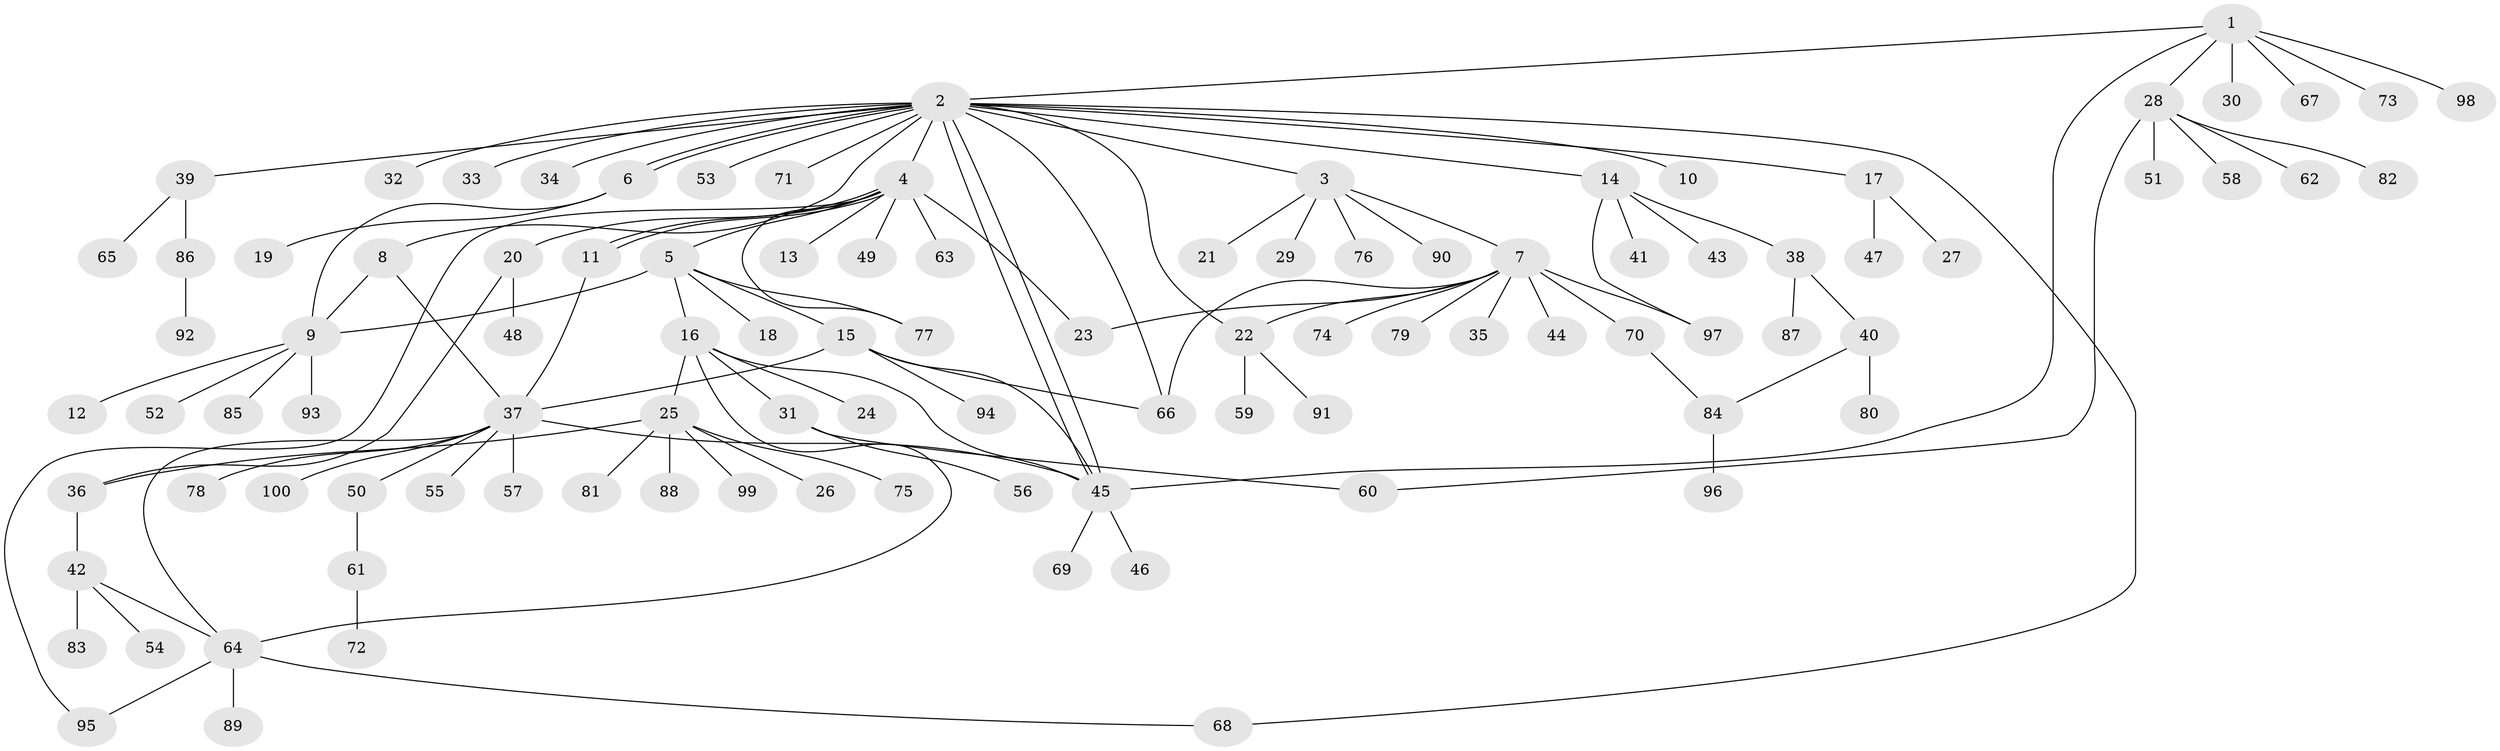 // Generated by graph-tools (version 1.1) at 2025/11/02/27/25 16:11:10]
// undirected, 100 vertices, 123 edges
graph export_dot {
graph [start="1"]
  node [color=gray90,style=filled];
  1;
  2;
  3;
  4;
  5;
  6;
  7;
  8;
  9;
  10;
  11;
  12;
  13;
  14;
  15;
  16;
  17;
  18;
  19;
  20;
  21;
  22;
  23;
  24;
  25;
  26;
  27;
  28;
  29;
  30;
  31;
  32;
  33;
  34;
  35;
  36;
  37;
  38;
  39;
  40;
  41;
  42;
  43;
  44;
  45;
  46;
  47;
  48;
  49;
  50;
  51;
  52;
  53;
  54;
  55;
  56;
  57;
  58;
  59;
  60;
  61;
  62;
  63;
  64;
  65;
  66;
  67;
  68;
  69;
  70;
  71;
  72;
  73;
  74;
  75;
  76;
  77;
  78;
  79;
  80;
  81;
  82;
  83;
  84;
  85;
  86;
  87;
  88;
  89;
  90;
  91;
  92;
  93;
  94;
  95;
  96;
  97;
  98;
  99;
  100;
  1 -- 2;
  1 -- 28;
  1 -- 30;
  1 -- 45;
  1 -- 67;
  1 -- 73;
  1 -- 98;
  2 -- 3;
  2 -- 4;
  2 -- 6;
  2 -- 6;
  2 -- 8;
  2 -- 10;
  2 -- 14;
  2 -- 17;
  2 -- 22;
  2 -- 32;
  2 -- 33;
  2 -- 34;
  2 -- 39;
  2 -- 45;
  2 -- 45;
  2 -- 53;
  2 -- 66;
  2 -- 68;
  2 -- 71;
  3 -- 7;
  3 -- 21;
  3 -- 29;
  3 -- 76;
  3 -- 90;
  4 -- 5;
  4 -- 11;
  4 -- 11;
  4 -- 13;
  4 -- 20;
  4 -- 23;
  4 -- 49;
  4 -- 63;
  4 -- 77;
  4 -- 95;
  5 -- 9;
  5 -- 15;
  5 -- 16;
  5 -- 18;
  5 -- 77;
  6 -- 9;
  6 -- 19;
  7 -- 22;
  7 -- 23;
  7 -- 35;
  7 -- 44;
  7 -- 66;
  7 -- 70;
  7 -- 74;
  7 -- 79;
  7 -- 97;
  8 -- 9;
  8 -- 37;
  9 -- 12;
  9 -- 52;
  9 -- 85;
  9 -- 93;
  11 -- 37;
  14 -- 38;
  14 -- 41;
  14 -- 43;
  14 -- 97;
  15 -- 37;
  15 -- 45;
  15 -- 66;
  15 -- 94;
  16 -- 24;
  16 -- 25;
  16 -- 31;
  16 -- 45;
  16 -- 64;
  17 -- 27;
  17 -- 47;
  20 -- 36;
  20 -- 48;
  22 -- 59;
  22 -- 91;
  25 -- 26;
  25 -- 36;
  25 -- 75;
  25 -- 81;
  25 -- 88;
  25 -- 99;
  28 -- 51;
  28 -- 58;
  28 -- 60;
  28 -- 62;
  28 -- 82;
  31 -- 56;
  31 -- 60;
  36 -- 42;
  37 -- 45;
  37 -- 50;
  37 -- 55;
  37 -- 57;
  37 -- 64;
  37 -- 78;
  37 -- 100;
  38 -- 40;
  38 -- 87;
  39 -- 65;
  39 -- 86;
  40 -- 80;
  40 -- 84;
  42 -- 54;
  42 -- 64;
  42 -- 83;
  45 -- 46;
  45 -- 69;
  50 -- 61;
  61 -- 72;
  64 -- 68;
  64 -- 89;
  64 -- 95;
  70 -- 84;
  84 -- 96;
  86 -- 92;
}
